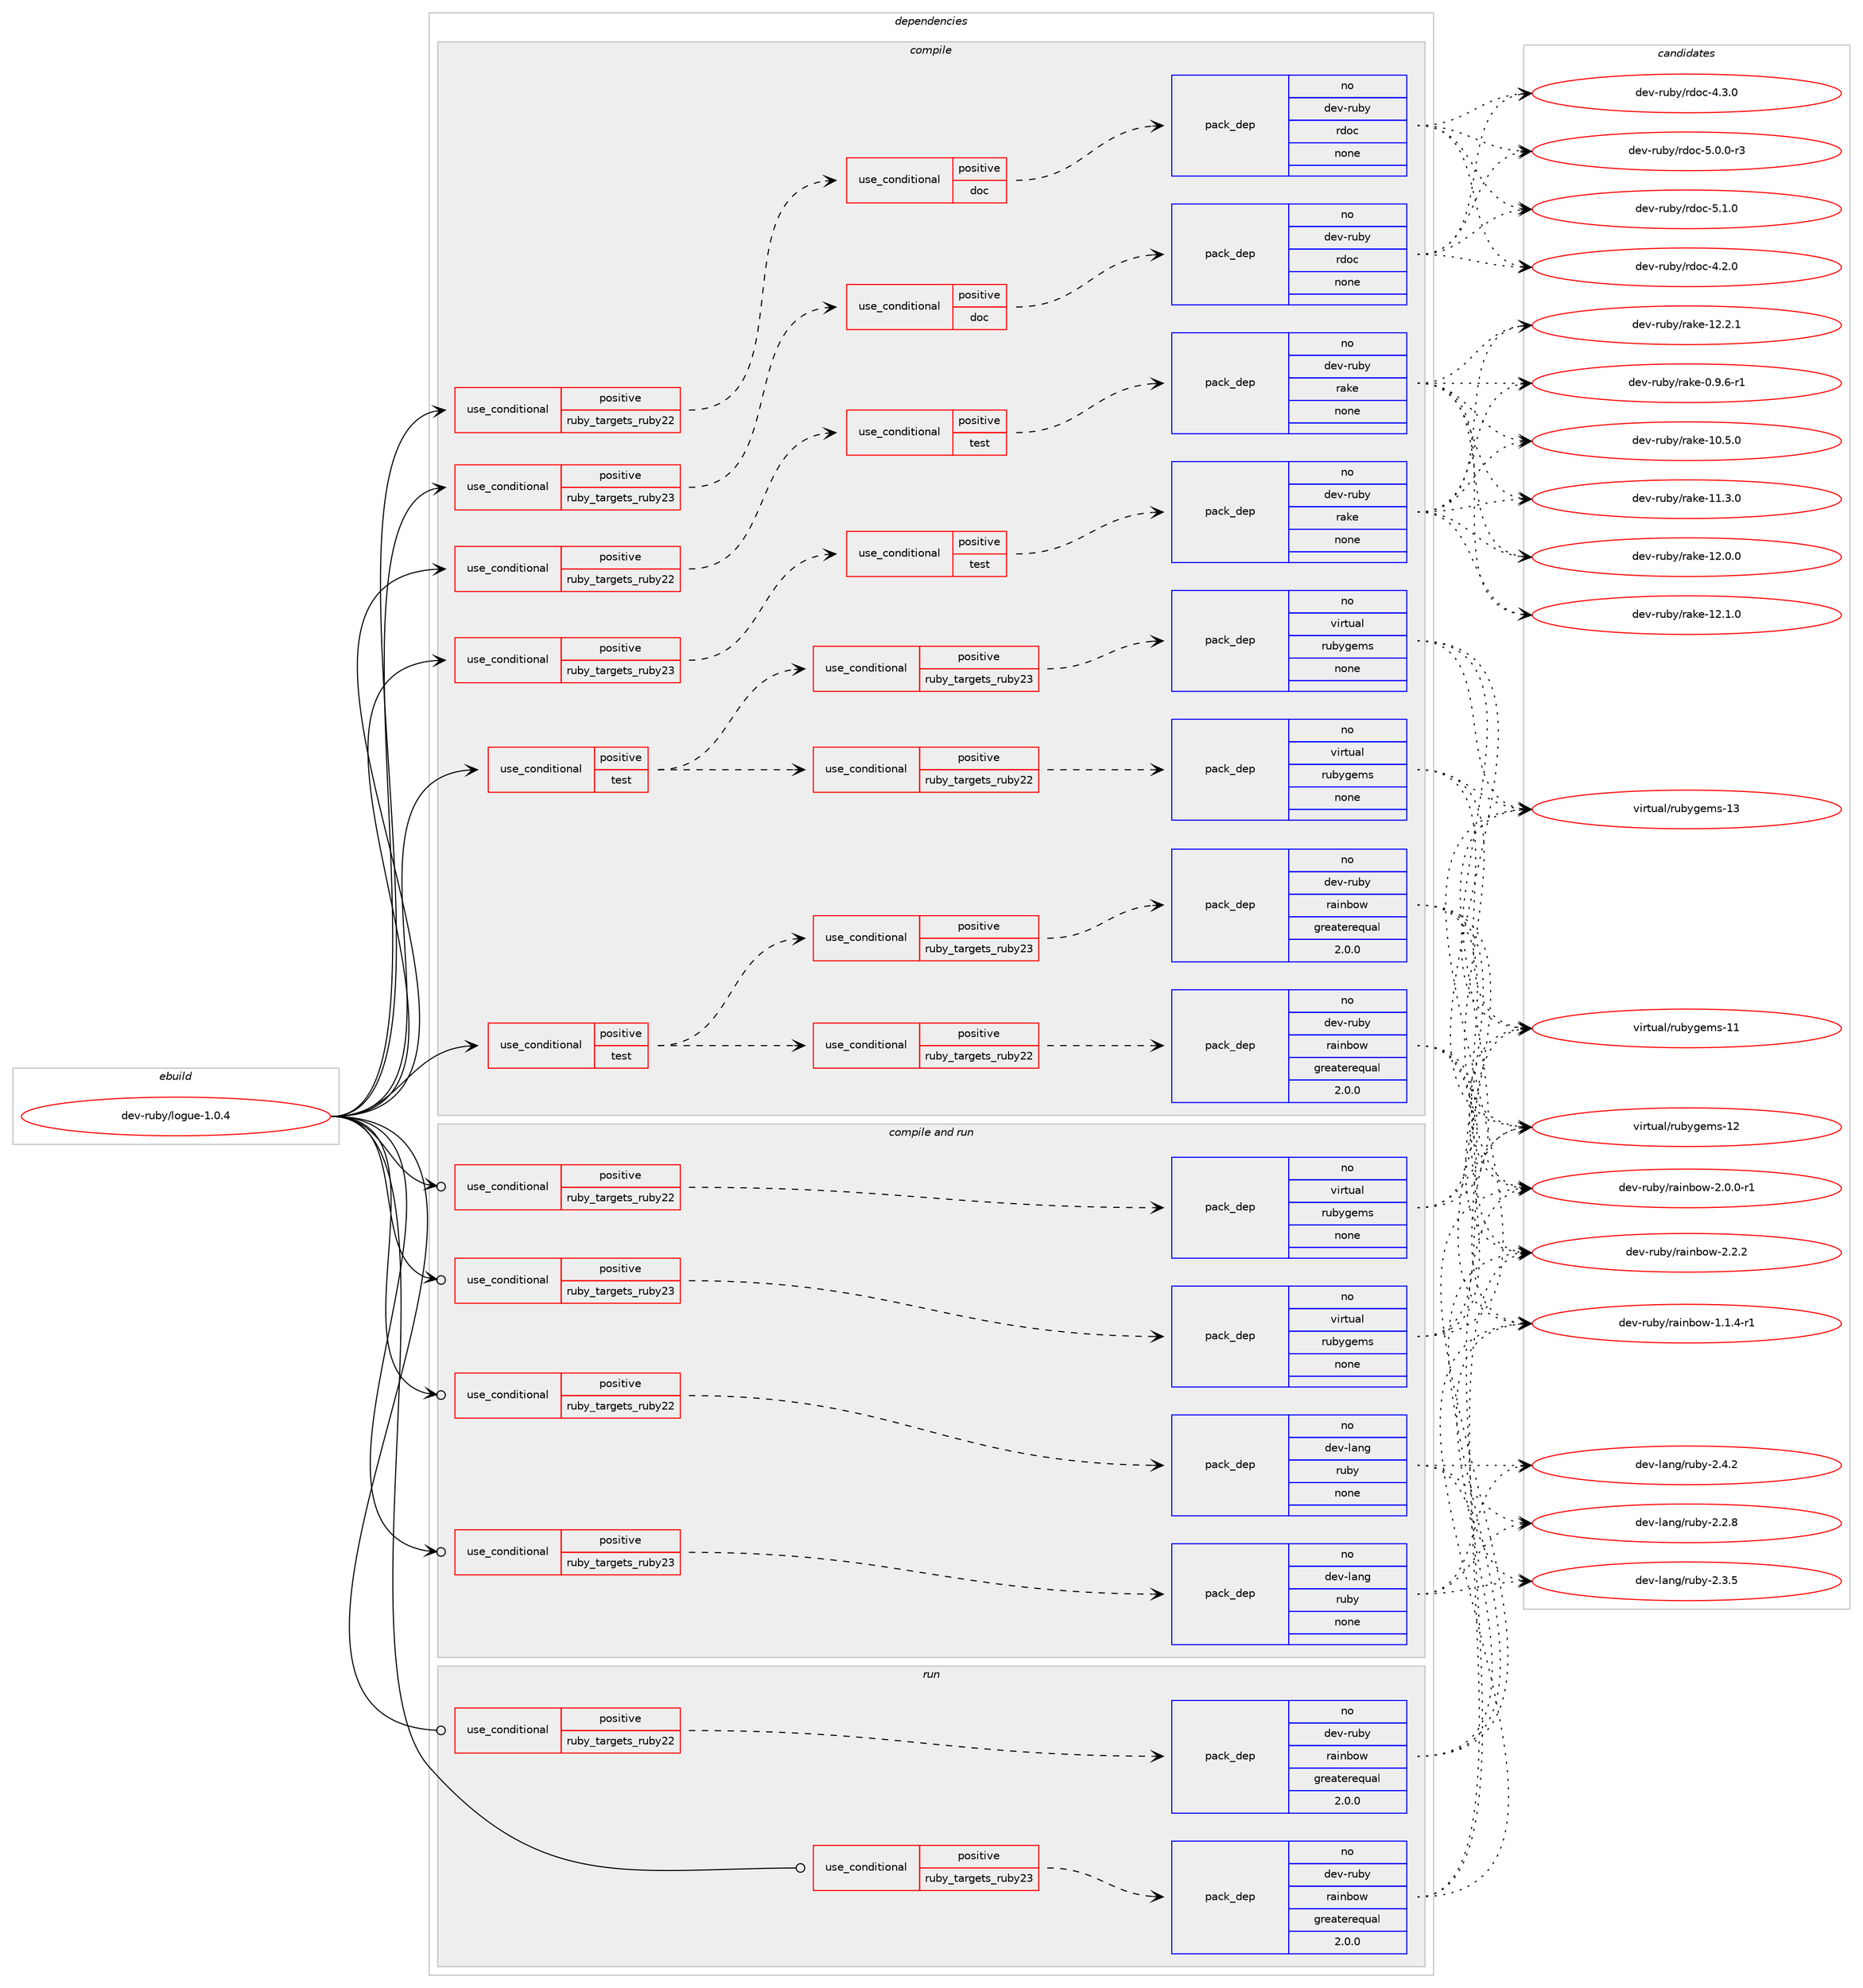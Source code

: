digraph prolog {

# *************
# Graph options
# *************

newrank=true;
concentrate=true;
compound=true;
graph [rankdir=LR,fontname=Helvetica,fontsize=10,ranksep=1.5];#, ranksep=2.5, nodesep=0.2];
edge  [arrowhead=vee];
node  [fontname=Helvetica,fontsize=10];

# **********
# The ebuild
# **********

subgraph cluster_leftcol {
color=gray;
rank=same;
label=<<i>ebuild</i>>;
id [label="dev-ruby/logue-1.0.4", color=red, width=4, href="../dev-ruby/logue-1.0.4.svg"];
}

# ****************
# The dependencies
# ****************

subgraph cluster_midcol {
color=gray;
label=<<i>dependencies</i>>;
subgraph cluster_compile {
fillcolor="#eeeeee";
style=filled;
label=<<i>compile</i>>;
subgraph cond60816 {
dependency246081 [label=<<TABLE BORDER="0" CELLBORDER="1" CELLSPACING="0" CELLPADDING="4"><TR><TD ROWSPAN="3" CELLPADDING="10">use_conditional</TD></TR><TR><TD>positive</TD></TR><TR><TD>ruby_targets_ruby22</TD></TR></TABLE>>, shape=none, color=red];
subgraph cond60817 {
dependency246082 [label=<<TABLE BORDER="0" CELLBORDER="1" CELLSPACING="0" CELLPADDING="4"><TR><TD ROWSPAN="3" CELLPADDING="10">use_conditional</TD></TR><TR><TD>positive</TD></TR><TR><TD>doc</TD></TR></TABLE>>, shape=none, color=red];
subgraph pack181174 {
dependency246083 [label=<<TABLE BORDER="0" CELLBORDER="1" CELLSPACING="0" CELLPADDING="4" WIDTH="220"><TR><TD ROWSPAN="6" CELLPADDING="30">pack_dep</TD></TR><TR><TD WIDTH="110">no</TD></TR><TR><TD>dev-ruby</TD></TR><TR><TD>rdoc</TD></TR><TR><TD>none</TD></TR><TR><TD></TD></TR></TABLE>>, shape=none, color=blue];
}
dependency246082:e -> dependency246083:w [weight=20,style="dashed",arrowhead="vee"];
}
dependency246081:e -> dependency246082:w [weight=20,style="dashed",arrowhead="vee"];
}
id:e -> dependency246081:w [weight=20,style="solid",arrowhead="vee"];
subgraph cond60818 {
dependency246084 [label=<<TABLE BORDER="0" CELLBORDER="1" CELLSPACING="0" CELLPADDING="4"><TR><TD ROWSPAN="3" CELLPADDING="10">use_conditional</TD></TR><TR><TD>positive</TD></TR><TR><TD>ruby_targets_ruby22</TD></TR></TABLE>>, shape=none, color=red];
subgraph cond60819 {
dependency246085 [label=<<TABLE BORDER="0" CELLBORDER="1" CELLSPACING="0" CELLPADDING="4"><TR><TD ROWSPAN="3" CELLPADDING="10">use_conditional</TD></TR><TR><TD>positive</TD></TR><TR><TD>test</TD></TR></TABLE>>, shape=none, color=red];
subgraph pack181175 {
dependency246086 [label=<<TABLE BORDER="0" CELLBORDER="1" CELLSPACING="0" CELLPADDING="4" WIDTH="220"><TR><TD ROWSPAN="6" CELLPADDING="30">pack_dep</TD></TR><TR><TD WIDTH="110">no</TD></TR><TR><TD>dev-ruby</TD></TR><TR><TD>rake</TD></TR><TR><TD>none</TD></TR><TR><TD></TD></TR></TABLE>>, shape=none, color=blue];
}
dependency246085:e -> dependency246086:w [weight=20,style="dashed",arrowhead="vee"];
}
dependency246084:e -> dependency246085:w [weight=20,style="dashed",arrowhead="vee"];
}
id:e -> dependency246084:w [weight=20,style="solid",arrowhead="vee"];
subgraph cond60820 {
dependency246087 [label=<<TABLE BORDER="0" CELLBORDER="1" CELLSPACING="0" CELLPADDING="4"><TR><TD ROWSPAN="3" CELLPADDING="10">use_conditional</TD></TR><TR><TD>positive</TD></TR><TR><TD>ruby_targets_ruby23</TD></TR></TABLE>>, shape=none, color=red];
subgraph cond60821 {
dependency246088 [label=<<TABLE BORDER="0" CELLBORDER="1" CELLSPACING="0" CELLPADDING="4"><TR><TD ROWSPAN="3" CELLPADDING="10">use_conditional</TD></TR><TR><TD>positive</TD></TR><TR><TD>doc</TD></TR></TABLE>>, shape=none, color=red];
subgraph pack181176 {
dependency246089 [label=<<TABLE BORDER="0" CELLBORDER="1" CELLSPACING="0" CELLPADDING="4" WIDTH="220"><TR><TD ROWSPAN="6" CELLPADDING="30">pack_dep</TD></TR><TR><TD WIDTH="110">no</TD></TR><TR><TD>dev-ruby</TD></TR><TR><TD>rdoc</TD></TR><TR><TD>none</TD></TR><TR><TD></TD></TR></TABLE>>, shape=none, color=blue];
}
dependency246088:e -> dependency246089:w [weight=20,style="dashed",arrowhead="vee"];
}
dependency246087:e -> dependency246088:w [weight=20,style="dashed",arrowhead="vee"];
}
id:e -> dependency246087:w [weight=20,style="solid",arrowhead="vee"];
subgraph cond60822 {
dependency246090 [label=<<TABLE BORDER="0" CELLBORDER="1" CELLSPACING="0" CELLPADDING="4"><TR><TD ROWSPAN="3" CELLPADDING="10">use_conditional</TD></TR><TR><TD>positive</TD></TR><TR><TD>ruby_targets_ruby23</TD></TR></TABLE>>, shape=none, color=red];
subgraph cond60823 {
dependency246091 [label=<<TABLE BORDER="0" CELLBORDER="1" CELLSPACING="0" CELLPADDING="4"><TR><TD ROWSPAN="3" CELLPADDING="10">use_conditional</TD></TR><TR><TD>positive</TD></TR><TR><TD>test</TD></TR></TABLE>>, shape=none, color=red];
subgraph pack181177 {
dependency246092 [label=<<TABLE BORDER="0" CELLBORDER="1" CELLSPACING="0" CELLPADDING="4" WIDTH="220"><TR><TD ROWSPAN="6" CELLPADDING="30">pack_dep</TD></TR><TR><TD WIDTH="110">no</TD></TR><TR><TD>dev-ruby</TD></TR><TR><TD>rake</TD></TR><TR><TD>none</TD></TR><TR><TD></TD></TR></TABLE>>, shape=none, color=blue];
}
dependency246091:e -> dependency246092:w [weight=20,style="dashed",arrowhead="vee"];
}
dependency246090:e -> dependency246091:w [weight=20,style="dashed",arrowhead="vee"];
}
id:e -> dependency246090:w [weight=20,style="solid",arrowhead="vee"];
subgraph cond60824 {
dependency246093 [label=<<TABLE BORDER="0" CELLBORDER="1" CELLSPACING="0" CELLPADDING="4"><TR><TD ROWSPAN="3" CELLPADDING="10">use_conditional</TD></TR><TR><TD>positive</TD></TR><TR><TD>test</TD></TR></TABLE>>, shape=none, color=red];
subgraph cond60825 {
dependency246094 [label=<<TABLE BORDER="0" CELLBORDER="1" CELLSPACING="0" CELLPADDING="4"><TR><TD ROWSPAN="3" CELLPADDING="10">use_conditional</TD></TR><TR><TD>positive</TD></TR><TR><TD>ruby_targets_ruby22</TD></TR></TABLE>>, shape=none, color=red];
subgraph pack181178 {
dependency246095 [label=<<TABLE BORDER="0" CELLBORDER="1" CELLSPACING="0" CELLPADDING="4" WIDTH="220"><TR><TD ROWSPAN="6" CELLPADDING="30">pack_dep</TD></TR><TR><TD WIDTH="110">no</TD></TR><TR><TD>dev-ruby</TD></TR><TR><TD>rainbow</TD></TR><TR><TD>greaterequal</TD></TR><TR><TD>2.0.0</TD></TR></TABLE>>, shape=none, color=blue];
}
dependency246094:e -> dependency246095:w [weight=20,style="dashed",arrowhead="vee"];
}
dependency246093:e -> dependency246094:w [weight=20,style="dashed",arrowhead="vee"];
subgraph cond60826 {
dependency246096 [label=<<TABLE BORDER="0" CELLBORDER="1" CELLSPACING="0" CELLPADDING="4"><TR><TD ROWSPAN="3" CELLPADDING="10">use_conditional</TD></TR><TR><TD>positive</TD></TR><TR><TD>ruby_targets_ruby23</TD></TR></TABLE>>, shape=none, color=red];
subgraph pack181179 {
dependency246097 [label=<<TABLE BORDER="0" CELLBORDER="1" CELLSPACING="0" CELLPADDING="4" WIDTH="220"><TR><TD ROWSPAN="6" CELLPADDING="30">pack_dep</TD></TR><TR><TD WIDTH="110">no</TD></TR><TR><TD>dev-ruby</TD></TR><TR><TD>rainbow</TD></TR><TR><TD>greaterequal</TD></TR><TR><TD>2.0.0</TD></TR></TABLE>>, shape=none, color=blue];
}
dependency246096:e -> dependency246097:w [weight=20,style="dashed",arrowhead="vee"];
}
dependency246093:e -> dependency246096:w [weight=20,style="dashed",arrowhead="vee"];
}
id:e -> dependency246093:w [weight=20,style="solid",arrowhead="vee"];
subgraph cond60827 {
dependency246098 [label=<<TABLE BORDER="0" CELLBORDER="1" CELLSPACING="0" CELLPADDING="4"><TR><TD ROWSPAN="3" CELLPADDING="10">use_conditional</TD></TR><TR><TD>positive</TD></TR><TR><TD>test</TD></TR></TABLE>>, shape=none, color=red];
subgraph cond60828 {
dependency246099 [label=<<TABLE BORDER="0" CELLBORDER="1" CELLSPACING="0" CELLPADDING="4"><TR><TD ROWSPAN="3" CELLPADDING="10">use_conditional</TD></TR><TR><TD>positive</TD></TR><TR><TD>ruby_targets_ruby22</TD></TR></TABLE>>, shape=none, color=red];
subgraph pack181180 {
dependency246100 [label=<<TABLE BORDER="0" CELLBORDER="1" CELLSPACING="0" CELLPADDING="4" WIDTH="220"><TR><TD ROWSPAN="6" CELLPADDING="30">pack_dep</TD></TR><TR><TD WIDTH="110">no</TD></TR><TR><TD>virtual</TD></TR><TR><TD>rubygems</TD></TR><TR><TD>none</TD></TR><TR><TD></TD></TR></TABLE>>, shape=none, color=blue];
}
dependency246099:e -> dependency246100:w [weight=20,style="dashed",arrowhead="vee"];
}
dependency246098:e -> dependency246099:w [weight=20,style="dashed",arrowhead="vee"];
subgraph cond60829 {
dependency246101 [label=<<TABLE BORDER="0" CELLBORDER="1" CELLSPACING="0" CELLPADDING="4"><TR><TD ROWSPAN="3" CELLPADDING="10">use_conditional</TD></TR><TR><TD>positive</TD></TR><TR><TD>ruby_targets_ruby23</TD></TR></TABLE>>, shape=none, color=red];
subgraph pack181181 {
dependency246102 [label=<<TABLE BORDER="0" CELLBORDER="1" CELLSPACING="0" CELLPADDING="4" WIDTH="220"><TR><TD ROWSPAN="6" CELLPADDING="30">pack_dep</TD></TR><TR><TD WIDTH="110">no</TD></TR><TR><TD>virtual</TD></TR><TR><TD>rubygems</TD></TR><TR><TD>none</TD></TR><TR><TD></TD></TR></TABLE>>, shape=none, color=blue];
}
dependency246101:e -> dependency246102:w [weight=20,style="dashed",arrowhead="vee"];
}
dependency246098:e -> dependency246101:w [weight=20,style="dashed",arrowhead="vee"];
}
id:e -> dependency246098:w [weight=20,style="solid",arrowhead="vee"];
}
subgraph cluster_compileandrun {
fillcolor="#eeeeee";
style=filled;
label=<<i>compile and run</i>>;
subgraph cond60830 {
dependency246103 [label=<<TABLE BORDER="0" CELLBORDER="1" CELLSPACING="0" CELLPADDING="4"><TR><TD ROWSPAN="3" CELLPADDING="10">use_conditional</TD></TR><TR><TD>positive</TD></TR><TR><TD>ruby_targets_ruby22</TD></TR></TABLE>>, shape=none, color=red];
subgraph pack181182 {
dependency246104 [label=<<TABLE BORDER="0" CELLBORDER="1" CELLSPACING="0" CELLPADDING="4" WIDTH="220"><TR><TD ROWSPAN="6" CELLPADDING="30">pack_dep</TD></TR><TR><TD WIDTH="110">no</TD></TR><TR><TD>dev-lang</TD></TR><TR><TD>ruby</TD></TR><TR><TD>none</TD></TR><TR><TD></TD></TR></TABLE>>, shape=none, color=blue];
}
dependency246103:e -> dependency246104:w [weight=20,style="dashed",arrowhead="vee"];
}
id:e -> dependency246103:w [weight=20,style="solid",arrowhead="odotvee"];
subgraph cond60831 {
dependency246105 [label=<<TABLE BORDER="0" CELLBORDER="1" CELLSPACING="0" CELLPADDING="4"><TR><TD ROWSPAN="3" CELLPADDING="10">use_conditional</TD></TR><TR><TD>positive</TD></TR><TR><TD>ruby_targets_ruby22</TD></TR></TABLE>>, shape=none, color=red];
subgraph pack181183 {
dependency246106 [label=<<TABLE BORDER="0" CELLBORDER="1" CELLSPACING="0" CELLPADDING="4" WIDTH="220"><TR><TD ROWSPAN="6" CELLPADDING="30">pack_dep</TD></TR><TR><TD WIDTH="110">no</TD></TR><TR><TD>virtual</TD></TR><TR><TD>rubygems</TD></TR><TR><TD>none</TD></TR><TR><TD></TD></TR></TABLE>>, shape=none, color=blue];
}
dependency246105:e -> dependency246106:w [weight=20,style="dashed",arrowhead="vee"];
}
id:e -> dependency246105:w [weight=20,style="solid",arrowhead="odotvee"];
subgraph cond60832 {
dependency246107 [label=<<TABLE BORDER="0" CELLBORDER="1" CELLSPACING="0" CELLPADDING="4"><TR><TD ROWSPAN="3" CELLPADDING="10">use_conditional</TD></TR><TR><TD>positive</TD></TR><TR><TD>ruby_targets_ruby23</TD></TR></TABLE>>, shape=none, color=red];
subgraph pack181184 {
dependency246108 [label=<<TABLE BORDER="0" CELLBORDER="1" CELLSPACING="0" CELLPADDING="4" WIDTH="220"><TR><TD ROWSPAN="6" CELLPADDING="30">pack_dep</TD></TR><TR><TD WIDTH="110">no</TD></TR><TR><TD>dev-lang</TD></TR><TR><TD>ruby</TD></TR><TR><TD>none</TD></TR><TR><TD></TD></TR></TABLE>>, shape=none, color=blue];
}
dependency246107:e -> dependency246108:w [weight=20,style="dashed",arrowhead="vee"];
}
id:e -> dependency246107:w [weight=20,style="solid",arrowhead="odotvee"];
subgraph cond60833 {
dependency246109 [label=<<TABLE BORDER="0" CELLBORDER="1" CELLSPACING="0" CELLPADDING="4"><TR><TD ROWSPAN="3" CELLPADDING="10">use_conditional</TD></TR><TR><TD>positive</TD></TR><TR><TD>ruby_targets_ruby23</TD></TR></TABLE>>, shape=none, color=red];
subgraph pack181185 {
dependency246110 [label=<<TABLE BORDER="0" CELLBORDER="1" CELLSPACING="0" CELLPADDING="4" WIDTH="220"><TR><TD ROWSPAN="6" CELLPADDING="30">pack_dep</TD></TR><TR><TD WIDTH="110">no</TD></TR><TR><TD>virtual</TD></TR><TR><TD>rubygems</TD></TR><TR><TD>none</TD></TR><TR><TD></TD></TR></TABLE>>, shape=none, color=blue];
}
dependency246109:e -> dependency246110:w [weight=20,style="dashed",arrowhead="vee"];
}
id:e -> dependency246109:w [weight=20,style="solid",arrowhead="odotvee"];
}
subgraph cluster_run {
fillcolor="#eeeeee";
style=filled;
label=<<i>run</i>>;
subgraph cond60834 {
dependency246111 [label=<<TABLE BORDER="0" CELLBORDER="1" CELLSPACING="0" CELLPADDING="4"><TR><TD ROWSPAN="3" CELLPADDING="10">use_conditional</TD></TR><TR><TD>positive</TD></TR><TR><TD>ruby_targets_ruby22</TD></TR></TABLE>>, shape=none, color=red];
subgraph pack181186 {
dependency246112 [label=<<TABLE BORDER="0" CELLBORDER="1" CELLSPACING="0" CELLPADDING="4" WIDTH="220"><TR><TD ROWSPAN="6" CELLPADDING="30">pack_dep</TD></TR><TR><TD WIDTH="110">no</TD></TR><TR><TD>dev-ruby</TD></TR><TR><TD>rainbow</TD></TR><TR><TD>greaterequal</TD></TR><TR><TD>2.0.0</TD></TR></TABLE>>, shape=none, color=blue];
}
dependency246111:e -> dependency246112:w [weight=20,style="dashed",arrowhead="vee"];
}
id:e -> dependency246111:w [weight=20,style="solid",arrowhead="odot"];
subgraph cond60835 {
dependency246113 [label=<<TABLE BORDER="0" CELLBORDER="1" CELLSPACING="0" CELLPADDING="4"><TR><TD ROWSPAN="3" CELLPADDING="10">use_conditional</TD></TR><TR><TD>positive</TD></TR><TR><TD>ruby_targets_ruby23</TD></TR></TABLE>>, shape=none, color=red];
subgraph pack181187 {
dependency246114 [label=<<TABLE BORDER="0" CELLBORDER="1" CELLSPACING="0" CELLPADDING="4" WIDTH="220"><TR><TD ROWSPAN="6" CELLPADDING="30">pack_dep</TD></TR><TR><TD WIDTH="110">no</TD></TR><TR><TD>dev-ruby</TD></TR><TR><TD>rainbow</TD></TR><TR><TD>greaterequal</TD></TR><TR><TD>2.0.0</TD></TR></TABLE>>, shape=none, color=blue];
}
dependency246113:e -> dependency246114:w [weight=20,style="dashed",arrowhead="vee"];
}
id:e -> dependency246113:w [weight=20,style="solid",arrowhead="odot"];
}
}

# **************
# The candidates
# **************

subgraph cluster_choices {
rank=same;
color=gray;
label=<<i>candidates</i>>;

subgraph choice181174 {
color=black;
nodesep=1;
choice10010111845114117981214711410011199455246504648 [label="dev-ruby/rdoc-4.2.0", color=red, width=4,href="../dev-ruby/rdoc-4.2.0.svg"];
choice10010111845114117981214711410011199455246514648 [label="dev-ruby/rdoc-4.3.0", color=red, width=4,href="../dev-ruby/rdoc-4.3.0.svg"];
choice100101118451141179812147114100111994553464846484511451 [label="dev-ruby/rdoc-5.0.0-r3", color=red, width=4,href="../dev-ruby/rdoc-5.0.0-r3.svg"];
choice10010111845114117981214711410011199455346494648 [label="dev-ruby/rdoc-5.1.0", color=red, width=4,href="../dev-ruby/rdoc-5.1.0.svg"];
dependency246083:e -> choice10010111845114117981214711410011199455246504648:w [style=dotted,weight="100"];
dependency246083:e -> choice10010111845114117981214711410011199455246514648:w [style=dotted,weight="100"];
dependency246083:e -> choice100101118451141179812147114100111994553464846484511451:w [style=dotted,weight="100"];
dependency246083:e -> choice10010111845114117981214711410011199455346494648:w [style=dotted,weight="100"];
}
subgraph choice181175 {
color=black;
nodesep=1;
choice100101118451141179812147114971071014548465746544511449 [label="dev-ruby/rake-0.9.6-r1", color=red, width=4,href="../dev-ruby/rake-0.9.6-r1.svg"];
choice1001011184511411798121471149710710145494846534648 [label="dev-ruby/rake-10.5.0", color=red, width=4,href="../dev-ruby/rake-10.5.0.svg"];
choice1001011184511411798121471149710710145494946514648 [label="dev-ruby/rake-11.3.0", color=red, width=4,href="../dev-ruby/rake-11.3.0.svg"];
choice1001011184511411798121471149710710145495046484648 [label="dev-ruby/rake-12.0.0", color=red, width=4,href="../dev-ruby/rake-12.0.0.svg"];
choice1001011184511411798121471149710710145495046494648 [label="dev-ruby/rake-12.1.0", color=red, width=4,href="../dev-ruby/rake-12.1.0.svg"];
choice1001011184511411798121471149710710145495046504649 [label="dev-ruby/rake-12.2.1", color=red, width=4,href="../dev-ruby/rake-12.2.1.svg"];
dependency246086:e -> choice100101118451141179812147114971071014548465746544511449:w [style=dotted,weight="100"];
dependency246086:e -> choice1001011184511411798121471149710710145494846534648:w [style=dotted,weight="100"];
dependency246086:e -> choice1001011184511411798121471149710710145494946514648:w [style=dotted,weight="100"];
dependency246086:e -> choice1001011184511411798121471149710710145495046484648:w [style=dotted,weight="100"];
dependency246086:e -> choice1001011184511411798121471149710710145495046494648:w [style=dotted,weight="100"];
dependency246086:e -> choice1001011184511411798121471149710710145495046504649:w [style=dotted,weight="100"];
}
subgraph choice181176 {
color=black;
nodesep=1;
choice10010111845114117981214711410011199455246504648 [label="dev-ruby/rdoc-4.2.0", color=red, width=4,href="../dev-ruby/rdoc-4.2.0.svg"];
choice10010111845114117981214711410011199455246514648 [label="dev-ruby/rdoc-4.3.0", color=red, width=4,href="../dev-ruby/rdoc-4.3.0.svg"];
choice100101118451141179812147114100111994553464846484511451 [label="dev-ruby/rdoc-5.0.0-r3", color=red, width=4,href="../dev-ruby/rdoc-5.0.0-r3.svg"];
choice10010111845114117981214711410011199455346494648 [label="dev-ruby/rdoc-5.1.0", color=red, width=4,href="../dev-ruby/rdoc-5.1.0.svg"];
dependency246089:e -> choice10010111845114117981214711410011199455246504648:w [style=dotted,weight="100"];
dependency246089:e -> choice10010111845114117981214711410011199455246514648:w [style=dotted,weight="100"];
dependency246089:e -> choice100101118451141179812147114100111994553464846484511451:w [style=dotted,weight="100"];
dependency246089:e -> choice10010111845114117981214711410011199455346494648:w [style=dotted,weight="100"];
}
subgraph choice181177 {
color=black;
nodesep=1;
choice100101118451141179812147114971071014548465746544511449 [label="dev-ruby/rake-0.9.6-r1", color=red, width=4,href="../dev-ruby/rake-0.9.6-r1.svg"];
choice1001011184511411798121471149710710145494846534648 [label="dev-ruby/rake-10.5.0", color=red, width=4,href="../dev-ruby/rake-10.5.0.svg"];
choice1001011184511411798121471149710710145494946514648 [label="dev-ruby/rake-11.3.0", color=red, width=4,href="../dev-ruby/rake-11.3.0.svg"];
choice1001011184511411798121471149710710145495046484648 [label="dev-ruby/rake-12.0.0", color=red, width=4,href="../dev-ruby/rake-12.0.0.svg"];
choice1001011184511411798121471149710710145495046494648 [label="dev-ruby/rake-12.1.0", color=red, width=4,href="../dev-ruby/rake-12.1.0.svg"];
choice1001011184511411798121471149710710145495046504649 [label="dev-ruby/rake-12.2.1", color=red, width=4,href="../dev-ruby/rake-12.2.1.svg"];
dependency246092:e -> choice100101118451141179812147114971071014548465746544511449:w [style=dotted,weight="100"];
dependency246092:e -> choice1001011184511411798121471149710710145494846534648:w [style=dotted,weight="100"];
dependency246092:e -> choice1001011184511411798121471149710710145494946514648:w [style=dotted,weight="100"];
dependency246092:e -> choice1001011184511411798121471149710710145495046484648:w [style=dotted,weight="100"];
dependency246092:e -> choice1001011184511411798121471149710710145495046494648:w [style=dotted,weight="100"];
dependency246092:e -> choice1001011184511411798121471149710710145495046504649:w [style=dotted,weight="100"];
}
subgraph choice181178 {
color=black;
nodesep=1;
choice10010111845114117981214711497105110981111194549464946524511449 [label="dev-ruby/rainbow-1.1.4-r1", color=red, width=4,href="../dev-ruby/rainbow-1.1.4-r1.svg"];
choice10010111845114117981214711497105110981111194550464846484511449 [label="dev-ruby/rainbow-2.0.0-r1", color=red, width=4,href="../dev-ruby/rainbow-2.0.0-r1.svg"];
choice1001011184511411798121471149710511098111119455046504650 [label="dev-ruby/rainbow-2.2.2", color=red, width=4,href="../dev-ruby/rainbow-2.2.2.svg"];
dependency246095:e -> choice10010111845114117981214711497105110981111194549464946524511449:w [style=dotted,weight="100"];
dependency246095:e -> choice10010111845114117981214711497105110981111194550464846484511449:w [style=dotted,weight="100"];
dependency246095:e -> choice1001011184511411798121471149710511098111119455046504650:w [style=dotted,weight="100"];
}
subgraph choice181179 {
color=black;
nodesep=1;
choice10010111845114117981214711497105110981111194549464946524511449 [label="dev-ruby/rainbow-1.1.4-r1", color=red, width=4,href="../dev-ruby/rainbow-1.1.4-r1.svg"];
choice10010111845114117981214711497105110981111194550464846484511449 [label="dev-ruby/rainbow-2.0.0-r1", color=red, width=4,href="../dev-ruby/rainbow-2.0.0-r1.svg"];
choice1001011184511411798121471149710511098111119455046504650 [label="dev-ruby/rainbow-2.2.2", color=red, width=4,href="../dev-ruby/rainbow-2.2.2.svg"];
dependency246097:e -> choice10010111845114117981214711497105110981111194549464946524511449:w [style=dotted,weight="100"];
dependency246097:e -> choice10010111845114117981214711497105110981111194550464846484511449:w [style=dotted,weight="100"];
dependency246097:e -> choice1001011184511411798121471149710511098111119455046504650:w [style=dotted,weight="100"];
}
subgraph choice181180 {
color=black;
nodesep=1;
choice118105114116117971084711411798121103101109115454949 [label="virtual/rubygems-11", color=red, width=4,href="../virtual/rubygems-11.svg"];
choice118105114116117971084711411798121103101109115454950 [label="virtual/rubygems-12", color=red, width=4,href="../virtual/rubygems-12.svg"];
choice118105114116117971084711411798121103101109115454951 [label="virtual/rubygems-13", color=red, width=4,href="../virtual/rubygems-13.svg"];
dependency246100:e -> choice118105114116117971084711411798121103101109115454949:w [style=dotted,weight="100"];
dependency246100:e -> choice118105114116117971084711411798121103101109115454950:w [style=dotted,weight="100"];
dependency246100:e -> choice118105114116117971084711411798121103101109115454951:w [style=dotted,weight="100"];
}
subgraph choice181181 {
color=black;
nodesep=1;
choice118105114116117971084711411798121103101109115454949 [label="virtual/rubygems-11", color=red, width=4,href="../virtual/rubygems-11.svg"];
choice118105114116117971084711411798121103101109115454950 [label="virtual/rubygems-12", color=red, width=4,href="../virtual/rubygems-12.svg"];
choice118105114116117971084711411798121103101109115454951 [label="virtual/rubygems-13", color=red, width=4,href="../virtual/rubygems-13.svg"];
dependency246102:e -> choice118105114116117971084711411798121103101109115454949:w [style=dotted,weight="100"];
dependency246102:e -> choice118105114116117971084711411798121103101109115454950:w [style=dotted,weight="100"];
dependency246102:e -> choice118105114116117971084711411798121103101109115454951:w [style=dotted,weight="100"];
}
subgraph choice181182 {
color=black;
nodesep=1;
choice10010111845108971101034711411798121455046504656 [label="dev-lang/ruby-2.2.8", color=red, width=4,href="../dev-lang/ruby-2.2.8.svg"];
choice10010111845108971101034711411798121455046514653 [label="dev-lang/ruby-2.3.5", color=red, width=4,href="../dev-lang/ruby-2.3.5.svg"];
choice10010111845108971101034711411798121455046524650 [label="dev-lang/ruby-2.4.2", color=red, width=4,href="../dev-lang/ruby-2.4.2.svg"];
dependency246104:e -> choice10010111845108971101034711411798121455046504656:w [style=dotted,weight="100"];
dependency246104:e -> choice10010111845108971101034711411798121455046514653:w [style=dotted,weight="100"];
dependency246104:e -> choice10010111845108971101034711411798121455046524650:w [style=dotted,weight="100"];
}
subgraph choice181183 {
color=black;
nodesep=1;
choice118105114116117971084711411798121103101109115454949 [label="virtual/rubygems-11", color=red, width=4,href="../virtual/rubygems-11.svg"];
choice118105114116117971084711411798121103101109115454950 [label="virtual/rubygems-12", color=red, width=4,href="../virtual/rubygems-12.svg"];
choice118105114116117971084711411798121103101109115454951 [label="virtual/rubygems-13", color=red, width=4,href="../virtual/rubygems-13.svg"];
dependency246106:e -> choice118105114116117971084711411798121103101109115454949:w [style=dotted,weight="100"];
dependency246106:e -> choice118105114116117971084711411798121103101109115454950:w [style=dotted,weight="100"];
dependency246106:e -> choice118105114116117971084711411798121103101109115454951:w [style=dotted,weight="100"];
}
subgraph choice181184 {
color=black;
nodesep=1;
choice10010111845108971101034711411798121455046504656 [label="dev-lang/ruby-2.2.8", color=red, width=4,href="../dev-lang/ruby-2.2.8.svg"];
choice10010111845108971101034711411798121455046514653 [label="dev-lang/ruby-2.3.5", color=red, width=4,href="../dev-lang/ruby-2.3.5.svg"];
choice10010111845108971101034711411798121455046524650 [label="dev-lang/ruby-2.4.2", color=red, width=4,href="../dev-lang/ruby-2.4.2.svg"];
dependency246108:e -> choice10010111845108971101034711411798121455046504656:w [style=dotted,weight="100"];
dependency246108:e -> choice10010111845108971101034711411798121455046514653:w [style=dotted,weight="100"];
dependency246108:e -> choice10010111845108971101034711411798121455046524650:w [style=dotted,weight="100"];
}
subgraph choice181185 {
color=black;
nodesep=1;
choice118105114116117971084711411798121103101109115454949 [label="virtual/rubygems-11", color=red, width=4,href="../virtual/rubygems-11.svg"];
choice118105114116117971084711411798121103101109115454950 [label="virtual/rubygems-12", color=red, width=4,href="../virtual/rubygems-12.svg"];
choice118105114116117971084711411798121103101109115454951 [label="virtual/rubygems-13", color=red, width=4,href="../virtual/rubygems-13.svg"];
dependency246110:e -> choice118105114116117971084711411798121103101109115454949:w [style=dotted,weight="100"];
dependency246110:e -> choice118105114116117971084711411798121103101109115454950:w [style=dotted,weight="100"];
dependency246110:e -> choice118105114116117971084711411798121103101109115454951:w [style=dotted,weight="100"];
}
subgraph choice181186 {
color=black;
nodesep=1;
choice10010111845114117981214711497105110981111194549464946524511449 [label="dev-ruby/rainbow-1.1.4-r1", color=red, width=4,href="../dev-ruby/rainbow-1.1.4-r1.svg"];
choice10010111845114117981214711497105110981111194550464846484511449 [label="dev-ruby/rainbow-2.0.0-r1", color=red, width=4,href="../dev-ruby/rainbow-2.0.0-r1.svg"];
choice1001011184511411798121471149710511098111119455046504650 [label="dev-ruby/rainbow-2.2.2", color=red, width=4,href="../dev-ruby/rainbow-2.2.2.svg"];
dependency246112:e -> choice10010111845114117981214711497105110981111194549464946524511449:w [style=dotted,weight="100"];
dependency246112:e -> choice10010111845114117981214711497105110981111194550464846484511449:w [style=dotted,weight="100"];
dependency246112:e -> choice1001011184511411798121471149710511098111119455046504650:w [style=dotted,weight="100"];
}
subgraph choice181187 {
color=black;
nodesep=1;
choice10010111845114117981214711497105110981111194549464946524511449 [label="dev-ruby/rainbow-1.1.4-r1", color=red, width=4,href="../dev-ruby/rainbow-1.1.4-r1.svg"];
choice10010111845114117981214711497105110981111194550464846484511449 [label="dev-ruby/rainbow-2.0.0-r1", color=red, width=4,href="../dev-ruby/rainbow-2.0.0-r1.svg"];
choice1001011184511411798121471149710511098111119455046504650 [label="dev-ruby/rainbow-2.2.2", color=red, width=4,href="../dev-ruby/rainbow-2.2.2.svg"];
dependency246114:e -> choice10010111845114117981214711497105110981111194549464946524511449:w [style=dotted,weight="100"];
dependency246114:e -> choice10010111845114117981214711497105110981111194550464846484511449:w [style=dotted,weight="100"];
dependency246114:e -> choice1001011184511411798121471149710511098111119455046504650:w [style=dotted,weight="100"];
}
}

}
